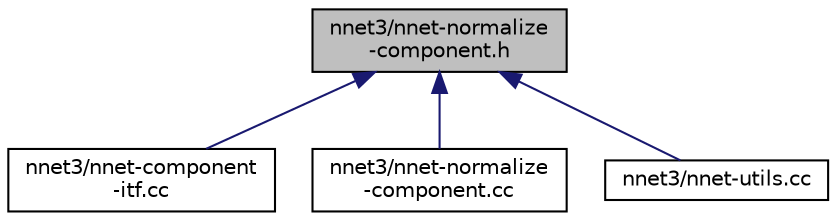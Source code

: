 digraph "nnet3/nnet-normalize-component.h"
{
  edge [fontname="Helvetica",fontsize="10",labelfontname="Helvetica",labelfontsize="10"];
  node [fontname="Helvetica",fontsize="10",shape=record];
  Node89 [label="nnet3/nnet-normalize\l-component.h",height=0.2,width=0.4,color="black", fillcolor="grey75", style="filled", fontcolor="black"];
  Node89 -> Node90 [dir="back",color="midnightblue",fontsize="10",style="solid",fontname="Helvetica"];
  Node90 [label="nnet3/nnet-component\l-itf.cc",height=0.2,width=0.4,color="black", fillcolor="white", style="filled",URL="$nnet-component-itf_8cc.html"];
  Node89 -> Node91 [dir="back",color="midnightblue",fontsize="10",style="solid",fontname="Helvetica"];
  Node91 [label="nnet3/nnet-normalize\l-component.cc",height=0.2,width=0.4,color="black", fillcolor="white", style="filled",URL="$nnet-normalize-component_8cc.html"];
  Node89 -> Node92 [dir="back",color="midnightblue",fontsize="10",style="solid",fontname="Helvetica"];
  Node92 [label="nnet3/nnet-utils.cc",height=0.2,width=0.4,color="black", fillcolor="white", style="filled",URL="$nnet-utils_8cc.html"];
}
